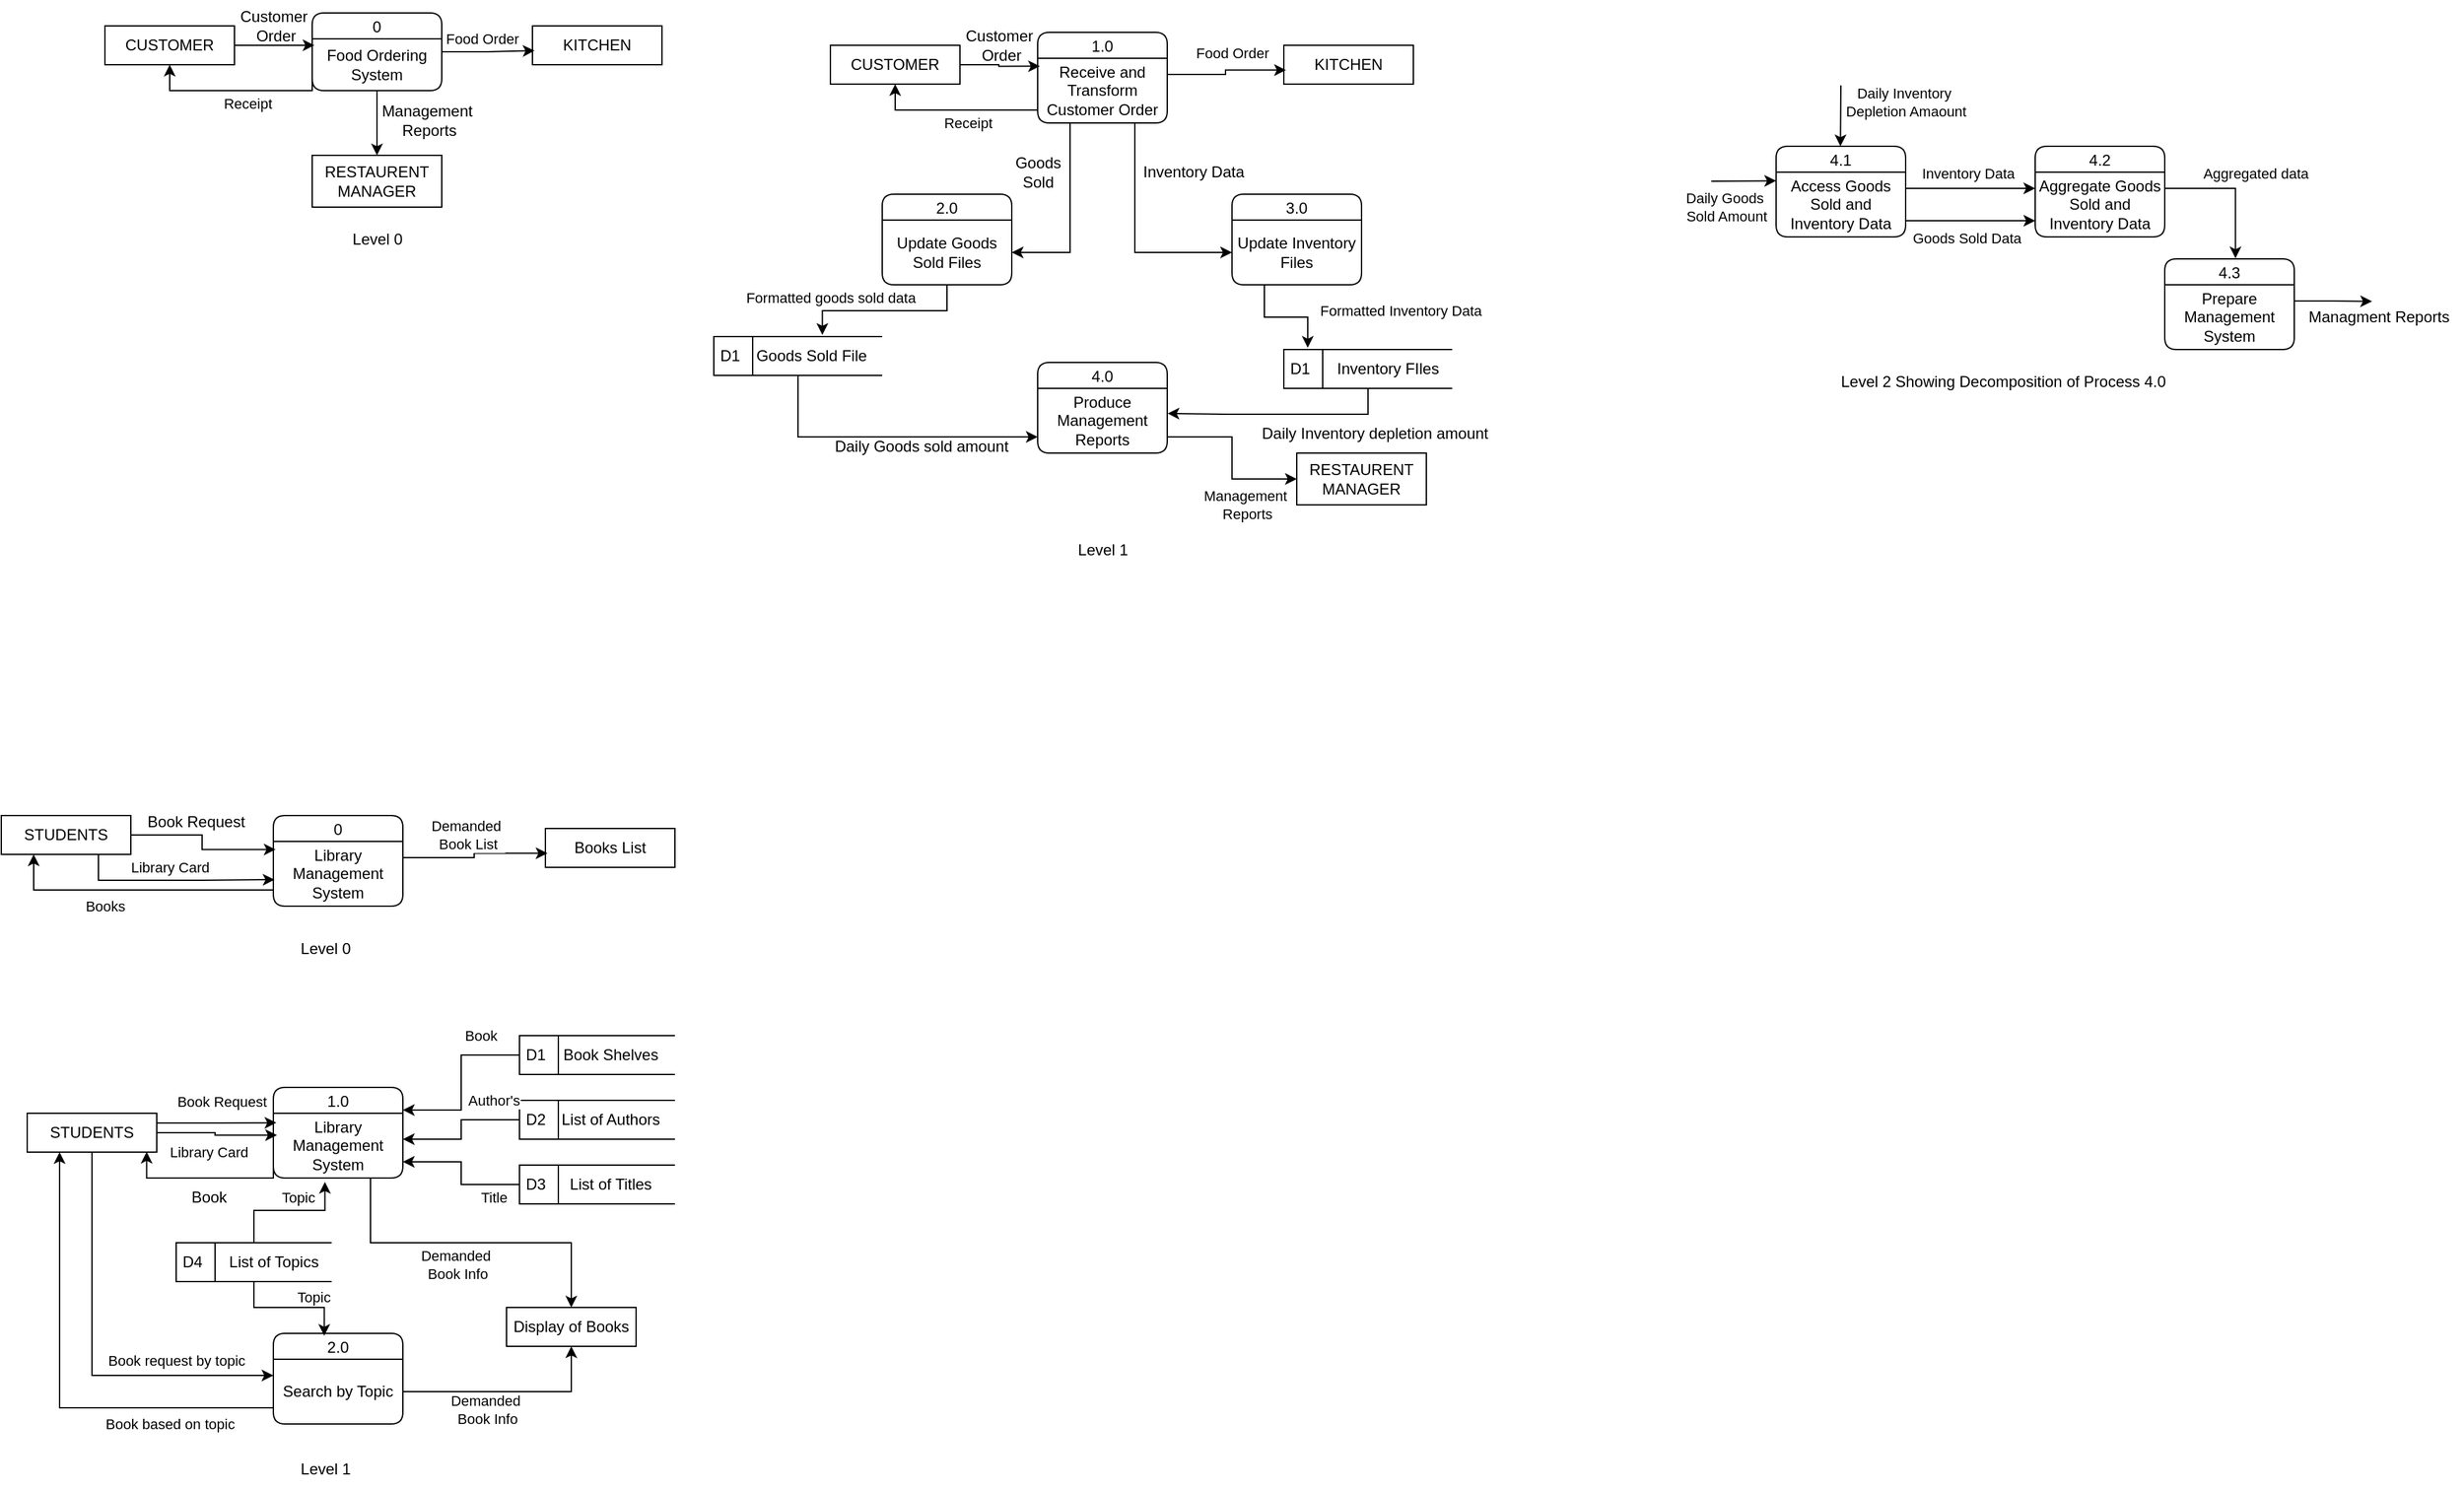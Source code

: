 <mxfile version="24.6.4" type="github">
  <diagram name="Page-1" id="BTxyz9NMMhmn7HvQak4Z">
    <mxGraphModel dx="1011" dy="897" grid="1" gridSize="10" guides="1" tooltips="1" connect="1" arrows="1" fold="1" page="0" pageScale="1" pageWidth="827" pageHeight="1169" math="0" shadow="0">
      <root>
        <mxCell id="0" />
        <mxCell id="1" parent="0" />
        <mxCell id="IwF7uiTYLv0Q1NmUIcfD-22" value="0" style="swimlane;fontStyle=0;childLayout=stackLayout;horizontal=1;startSize=20;fillColor=#ffffff;horizontalStack=0;resizeParent=1;resizeParentMax=0;resizeLast=0;collapsible=0;marginBottom=0;swimlaneFillColor=#ffffff;rounded=1;" vertex="1" parent="1">
          <mxGeometry y="-20" width="100" height="60" as="geometry" />
        </mxCell>
        <mxCell id="IwF7uiTYLv0Q1NmUIcfD-23" value="Food Ordering System" style="text;html=1;align=center;verticalAlign=middle;whiteSpace=wrap;rounded=0;" vertex="1" parent="IwF7uiTYLv0Q1NmUIcfD-22">
          <mxGeometry y="20" width="100" height="40" as="geometry" />
        </mxCell>
        <mxCell id="IwF7uiTYLv0Q1NmUIcfD-26" value="CUSTOMER" style="html=1;dashed=0;whiteSpace=wrap;" vertex="1" parent="1">
          <mxGeometry x="-160" y="-10" width="100" height="30" as="geometry" />
        </mxCell>
        <mxCell id="IwF7uiTYLv0Q1NmUIcfD-27" value="KITCHEN" style="html=1;dashed=0;whiteSpace=wrap;" vertex="1" parent="1">
          <mxGeometry x="170" y="-10" width="100" height="30" as="geometry" />
        </mxCell>
        <mxCell id="IwF7uiTYLv0Q1NmUIcfD-28" value="RESTAURENT MANAGER" style="html=1;dashed=0;whiteSpace=wrap;" vertex="1" parent="1">
          <mxGeometry y="90" width="100" height="40" as="geometry" />
        </mxCell>
        <mxCell id="IwF7uiTYLv0Q1NmUIcfD-29" style="edgeStyle=orthogonalEdgeStyle;rounded=0;orthogonalLoop=1;jettySize=auto;html=1;exitX=1;exitY=0.5;exitDx=0;exitDy=0;entryX=0.017;entryY=0.124;entryDx=0;entryDy=0;entryPerimeter=0;" edge="1" parent="1" source="IwF7uiTYLv0Q1NmUIcfD-26" target="IwF7uiTYLv0Q1NmUIcfD-23">
          <mxGeometry relative="1" as="geometry" />
        </mxCell>
        <mxCell id="IwF7uiTYLv0Q1NmUIcfD-30" style="edgeStyle=orthogonalEdgeStyle;rounded=0;orthogonalLoop=1;jettySize=auto;html=1;exitX=1;exitY=0.25;exitDx=0;exitDy=0;entryX=0.016;entryY=0.638;entryDx=0;entryDy=0;entryPerimeter=0;" edge="1" parent="1" source="IwF7uiTYLv0Q1NmUIcfD-23" target="IwF7uiTYLv0Q1NmUIcfD-27">
          <mxGeometry relative="1" as="geometry" />
        </mxCell>
        <mxCell id="IwF7uiTYLv0Q1NmUIcfD-35" value="Food Order" style="edgeLabel;html=1;align=center;verticalAlign=middle;resizable=0;points=[];" vertex="1" connectable="0" parent="IwF7uiTYLv0Q1NmUIcfD-30">
          <mxGeometry x="-0.411" y="2" relative="1" as="geometry">
            <mxPoint x="9" y="-8" as="offset" />
          </mxGeometry>
        </mxCell>
        <mxCell id="IwF7uiTYLv0Q1NmUIcfD-31" style="edgeStyle=orthogonalEdgeStyle;rounded=0;orthogonalLoop=1;jettySize=auto;html=1;exitX=0;exitY=0.75;exitDx=0;exitDy=0;entryX=0.5;entryY=1;entryDx=0;entryDy=0;" edge="1" parent="1" source="IwF7uiTYLv0Q1NmUIcfD-23" target="IwF7uiTYLv0Q1NmUIcfD-26">
          <mxGeometry relative="1" as="geometry">
            <Array as="points">
              <mxPoint y="40" />
              <mxPoint x="-110" y="40" />
            </Array>
          </mxGeometry>
        </mxCell>
        <mxCell id="IwF7uiTYLv0Q1NmUIcfD-34" value="Receipt" style="edgeLabel;html=1;align=center;verticalAlign=middle;resizable=0;points=[];" vertex="1" connectable="0" parent="IwF7uiTYLv0Q1NmUIcfD-31">
          <mxGeometry x="-0.073" y="1" relative="1" as="geometry">
            <mxPoint x="5" y="9" as="offset" />
          </mxGeometry>
        </mxCell>
        <mxCell id="IwF7uiTYLv0Q1NmUIcfD-32" style="edgeStyle=orthogonalEdgeStyle;rounded=0;orthogonalLoop=1;jettySize=auto;html=1;exitX=0.5;exitY=1;exitDx=0;exitDy=0;entryX=0.5;entryY=0;entryDx=0;entryDy=0;" edge="1" parent="1" source="IwF7uiTYLv0Q1NmUIcfD-23" target="IwF7uiTYLv0Q1NmUIcfD-28">
          <mxGeometry relative="1" as="geometry" />
        </mxCell>
        <mxCell id="IwF7uiTYLv0Q1NmUIcfD-33" value="Customer&lt;div&gt;&amp;nbsp;Order&lt;/div&gt;" style="text;html=1;align=center;verticalAlign=middle;resizable=0;points=[];autosize=1;strokeColor=none;fillColor=none;" vertex="1" parent="1">
          <mxGeometry x="-70" y="-30" width="80" height="40" as="geometry" />
        </mxCell>
        <mxCell id="IwF7uiTYLv0Q1NmUIcfD-36" value="Management&amp;nbsp;&lt;div&gt;Reports&lt;/div&gt;" style="text;html=1;align=center;verticalAlign=middle;resizable=0;points=[];autosize=1;strokeColor=none;fillColor=none;" vertex="1" parent="1">
          <mxGeometry x="40" y="43" width="100" height="40" as="geometry" />
        </mxCell>
        <mxCell id="IwF7uiTYLv0Q1NmUIcfD-37" value="Level 0" style="text;html=1;align=center;verticalAlign=middle;resizable=0;points=[];autosize=1;strokeColor=none;fillColor=none;" vertex="1" parent="1">
          <mxGeometry x="20" y="140" width="60" height="30" as="geometry" />
        </mxCell>
        <mxCell id="IwF7uiTYLv0Q1NmUIcfD-47" value="1.0" style="swimlane;fontStyle=0;childLayout=stackLayout;horizontal=1;startSize=20;fillColor=#ffffff;horizontalStack=0;resizeParent=1;resizeParentMax=0;resizeLast=0;collapsible=0;marginBottom=0;swimlaneFillColor=#ffffff;rounded=1;" vertex="1" parent="1">
          <mxGeometry x="560" y="-5.02" width="100" height="70" as="geometry" />
        </mxCell>
        <mxCell id="IwF7uiTYLv0Q1NmUIcfD-48" value="Receive and Transform&lt;div&gt;Customer Order&lt;/div&gt;" style="text;html=1;align=center;verticalAlign=middle;whiteSpace=wrap;rounded=0;" vertex="1" parent="IwF7uiTYLv0Q1NmUIcfD-47">
          <mxGeometry y="20" width="100" height="50" as="geometry" />
        </mxCell>
        <mxCell id="IwF7uiTYLv0Q1NmUIcfD-49" value="CUSTOMER" style="html=1;dashed=0;whiteSpace=wrap;" vertex="1" parent="1">
          <mxGeometry x="400" y="4.98" width="100" height="30" as="geometry" />
        </mxCell>
        <mxCell id="IwF7uiTYLv0Q1NmUIcfD-50" value="KITCHEN" style="html=1;dashed=0;whiteSpace=wrap;" vertex="1" parent="1">
          <mxGeometry x="750" y="4.98" width="100" height="30" as="geometry" />
        </mxCell>
        <mxCell id="IwF7uiTYLv0Q1NmUIcfD-51" style="edgeStyle=orthogonalEdgeStyle;rounded=0;orthogonalLoop=1;jettySize=auto;html=1;exitX=1;exitY=0.5;exitDx=0;exitDy=0;entryX=0.017;entryY=0.124;entryDx=0;entryDy=0;entryPerimeter=0;" edge="1" parent="1" source="IwF7uiTYLv0Q1NmUIcfD-49" target="IwF7uiTYLv0Q1NmUIcfD-48">
          <mxGeometry relative="1" as="geometry" />
        </mxCell>
        <mxCell id="IwF7uiTYLv0Q1NmUIcfD-52" style="edgeStyle=orthogonalEdgeStyle;rounded=0;orthogonalLoop=1;jettySize=auto;html=1;exitX=1;exitY=0.25;exitDx=0;exitDy=0;entryX=0.016;entryY=0.638;entryDx=0;entryDy=0;entryPerimeter=0;" edge="1" parent="1" source="IwF7uiTYLv0Q1NmUIcfD-48" target="IwF7uiTYLv0Q1NmUIcfD-50">
          <mxGeometry relative="1" as="geometry" />
        </mxCell>
        <mxCell id="IwF7uiTYLv0Q1NmUIcfD-53" value="Food Order" style="edgeLabel;html=1;align=center;verticalAlign=middle;resizable=0;points=[];" vertex="1" connectable="0" parent="IwF7uiTYLv0Q1NmUIcfD-52">
          <mxGeometry x="-0.411" y="2" relative="1" as="geometry">
            <mxPoint x="22" y="-15" as="offset" />
          </mxGeometry>
        </mxCell>
        <mxCell id="IwF7uiTYLv0Q1NmUIcfD-54" style="edgeStyle=orthogonalEdgeStyle;rounded=0;orthogonalLoop=1;jettySize=auto;html=1;exitX=0;exitY=0.75;exitDx=0;exitDy=0;entryX=0.5;entryY=1;entryDx=0;entryDy=0;" edge="1" parent="1" source="IwF7uiTYLv0Q1NmUIcfD-48" target="IwF7uiTYLv0Q1NmUIcfD-49">
          <mxGeometry relative="1" as="geometry">
            <Array as="points">
              <mxPoint x="560" y="54.98" />
              <mxPoint x="450" y="54.98" />
            </Array>
          </mxGeometry>
        </mxCell>
        <mxCell id="IwF7uiTYLv0Q1NmUIcfD-55" value="Receipt" style="edgeLabel;html=1;align=center;verticalAlign=middle;resizable=0;points=[];" vertex="1" connectable="0" parent="IwF7uiTYLv0Q1NmUIcfD-54">
          <mxGeometry x="-0.073" y="1" relative="1" as="geometry">
            <mxPoint x="5" y="9" as="offset" />
          </mxGeometry>
        </mxCell>
        <mxCell id="IwF7uiTYLv0Q1NmUIcfD-56" value="Customer&lt;div&gt;&amp;nbsp;Order&lt;/div&gt;" style="text;html=1;align=center;verticalAlign=middle;resizable=0;points=[];autosize=1;strokeColor=none;fillColor=none;" vertex="1" parent="1">
          <mxGeometry x="490" y="-15.02" width="80" height="40" as="geometry" />
        </mxCell>
        <mxCell id="IwF7uiTYLv0Q1NmUIcfD-57" value="2.0" style="swimlane;fontStyle=0;childLayout=stackLayout;horizontal=1;startSize=20;fillColor=#ffffff;horizontalStack=0;resizeParent=1;resizeParentMax=0;resizeLast=0;collapsible=0;marginBottom=0;swimlaneFillColor=#ffffff;rounded=1;" vertex="1" parent="1">
          <mxGeometry x="440" y="120" width="100" height="70" as="geometry" />
        </mxCell>
        <mxCell id="IwF7uiTYLv0Q1NmUIcfD-58" value="Update Goods Sold Files" style="text;html=1;align=center;verticalAlign=middle;whiteSpace=wrap;rounded=0;" vertex="1" parent="IwF7uiTYLv0Q1NmUIcfD-57">
          <mxGeometry y="20" width="100" height="50" as="geometry" />
        </mxCell>
        <mxCell id="IwF7uiTYLv0Q1NmUIcfD-59" value="3.0" style="swimlane;fontStyle=0;childLayout=stackLayout;horizontal=1;startSize=20;fillColor=#ffffff;horizontalStack=0;resizeParent=1;resizeParentMax=0;resizeLast=0;collapsible=0;marginBottom=0;swimlaneFillColor=#ffffff;rounded=1;" vertex="1" parent="1">
          <mxGeometry x="710" y="120" width="100" height="70" as="geometry" />
        </mxCell>
        <mxCell id="IwF7uiTYLv0Q1NmUIcfD-60" value="Update Inventory Files" style="text;html=1;align=center;verticalAlign=middle;whiteSpace=wrap;rounded=0;" vertex="1" parent="IwF7uiTYLv0Q1NmUIcfD-59">
          <mxGeometry y="20" width="100" height="50" as="geometry" />
        </mxCell>
        <mxCell id="IwF7uiTYLv0Q1NmUIcfD-61" value="4.0" style="swimlane;fontStyle=0;childLayout=stackLayout;horizontal=1;startSize=20;fillColor=#ffffff;horizontalStack=0;resizeParent=1;resizeParentMax=0;resizeLast=0;collapsible=0;marginBottom=0;swimlaneFillColor=#ffffff;rounded=1;" vertex="1" parent="1">
          <mxGeometry x="560" y="250" width="100" height="70" as="geometry" />
        </mxCell>
        <mxCell id="IwF7uiTYLv0Q1NmUIcfD-62" value="Produce Management Reports" style="text;html=1;align=center;verticalAlign=middle;whiteSpace=wrap;rounded=0;" vertex="1" parent="IwF7uiTYLv0Q1NmUIcfD-61">
          <mxGeometry y="20" width="100" height="50" as="geometry" />
        </mxCell>
        <mxCell id="IwF7uiTYLv0Q1NmUIcfD-63" style="edgeStyle=orthogonalEdgeStyle;rounded=0;orthogonalLoop=1;jettySize=auto;html=1;exitX=0.25;exitY=1;exitDx=0;exitDy=0;entryX=1;entryY=0.5;entryDx=0;entryDy=0;" edge="1" parent="1" source="IwF7uiTYLv0Q1NmUIcfD-48" target="IwF7uiTYLv0Q1NmUIcfD-58">
          <mxGeometry relative="1" as="geometry" />
        </mxCell>
        <mxCell id="IwF7uiTYLv0Q1NmUIcfD-64" style="edgeStyle=orthogonalEdgeStyle;rounded=0;orthogonalLoop=1;jettySize=auto;html=1;exitX=0.75;exitY=1;exitDx=0;exitDy=0;entryX=0;entryY=0.5;entryDx=0;entryDy=0;" edge="1" parent="1" source="IwF7uiTYLv0Q1NmUIcfD-48" target="IwF7uiTYLv0Q1NmUIcfD-60">
          <mxGeometry relative="1" as="geometry" />
        </mxCell>
        <mxCell id="IwF7uiTYLv0Q1NmUIcfD-65" value="D1" style="html=1;dashed=0;whiteSpace=wrap;shape=mxgraph.dfd.dataStoreID;align=left;spacingLeft=3;points=[[0,0],[0.5,0],[1,0],[0,0.5],[1,0.5],[0,1],[0.5,1],[1,1]];" vertex="1" parent="1">
          <mxGeometry x="750" y="240" width="130" height="30" as="geometry" />
        </mxCell>
        <mxCell id="IwF7uiTYLv0Q1NmUIcfD-66" value="Inventory FIles" style="text;html=1;align=center;verticalAlign=middle;resizable=0;points=[];autosize=1;strokeColor=none;fillColor=none;" vertex="1" parent="1">
          <mxGeometry x="780" y="240" width="100" height="30" as="geometry" />
        </mxCell>
        <mxCell id="IwF7uiTYLv0Q1NmUIcfD-74" style="edgeStyle=orthogonalEdgeStyle;rounded=0;orthogonalLoop=1;jettySize=auto;html=1;exitX=0.5;exitY=1;exitDx=0;exitDy=0;entryX=0;entryY=0.75;entryDx=0;entryDy=0;" edge="1" parent="1" source="IwF7uiTYLv0Q1NmUIcfD-68" target="IwF7uiTYLv0Q1NmUIcfD-62">
          <mxGeometry relative="1" as="geometry" />
        </mxCell>
        <mxCell id="IwF7uiTYLv0Q1NmUIcfD-68" value="D1" style="html=1;dashed=0;whiteSpace=wrap;shape=mxgraph.dfd.dataStoreID;align=left;spacingLeft=3;points=[[0,0],[0.5,0],[1,0],[0,0.5],[1,0.5],[0,1],[0.5,1],[1,1]];" vertex="1" parent="1">
          <mxGeometry x="310" y="230" width="130" height="30" as="geometry" />
        </mxCell>
        <mxCell id="IwF7uiTYLv0Q1NmUIcfD-69" value="Goods Sold File" style="text;html=1;align=center;verticalAlign=middle;resizable=0;points=[];autosize=1;strokeColor=none;fillColor=none;" vertex="1" parent="1">
          <mxGeometry x="330" y="230" width="110" height="30" as="geometry" />
        </mxCell>
        <mxCell id="IwF7uiTYLv0Q1NmUIcfD-70" value="RESTAURENT MANAGER" style="html=1;dashed=0;whiteSpace=wrap;" vertex="1" parent="1">
          <mxGeometry x="760" y="320" width="100" height="40" as="geometry" />
        </mxCell>
        <mxCell id="IwF7uiTYLv0Q1NmUIcfD-71" style="edgeStyle=orthogonalEdgeStyle;rounded=0;orthogonalLoop=1;jettySize=auto;html=1;exitX=0.5;exitY=1;exitDx=0;exitDy=0;entryX=0.58;entryY=-0.043;entryDx=0;entryDy=0;entryPerimeter=0;" edge="1" parent="1" source="IwF7uiTYLv0Q1NmUIcfD-58" target="IwF7uiTYLv0Q1NmUIcfD-69">
          <mxGeometry relative="1" as="geometry" />
        </mxCell>
        <mxCell id="IwF7uiTYLv0Q1NmUIcfD-79" value="Formatted goods sold data" style="edgeLabel;html=1;align=center;verticalAlign=middle;resizable=0;points=[];" vertex="1" connectable="0" parent="IwF7uiTYLv0Q1NmUIcfD-71">
          <mxGeometry x="0.39" y="-2" relative="1" as="geometry">
            <mxPoint x="-16" y="-8" as="offset" />
          </mxGeometry>
        </mxCell>
        <mxCell id="IwF7uiTYLv0Q1NmUIcfD-72" style="edgeStyle=orthogonalEdgeStyle;rounded=0;orthogonalLoop=1;jettySize=auto;html=1;exitX=0.25;exitY=1;exitDx=0;exitDy=0;entryX=0.142;entryY=-0.045;entryDx=0;entryDy=0;entryPerimeter=0;" edge="1" parent="1" source="IwF7uiTYLv0Q1NmUIcfD-60" target="IwF7uiTYLv0Q1NmUIcfD-65">
          <mxGeometry relative="1" as="geometry" />
        </mxCell>
        <mxCell id="IwF7uiTYLv0Q1NmUIcfD-80" value="Formatted Inventory Data" style="edgeLabel;html=1;align=center;verticalAlign=middle;resizable=0;points=[];" vertex="1" connectable="0" parent="IwF7uiTYLv0Q1NmUIcfD-72">
          <mxGeometry x="0.362" y="-2" relative="1" as="geometry">
            <mxPoint x="74" y="-7" as="offset" />
          </mxGeometry>
        </mxCell>
        <mxCell id="IwF7uiTYLv0Q1NmUIcfD-75" style="edgeStyle=orthogonalEdgeStyle;rounded=0;orthogonalLoop=1;jettySize=auto;html=1;exitX=1;exitY=0.75;exitDx=0;exitDy=0;entryX=0;entryY=0.5;entryDx=0;entryDy=0;" edge="1" parent="1" source="IwF7uiTYLv0Q1NmUIcfD-62" target="IwF7uiTYLv0Q1NmUIcfD-70">
          <mxGeometry relative="1" as="geometry" />
        </mxCell>
        <mxCell id="IwF7uiTYLv0Q1NmUIcfD-82" value="Management&lt;div&gt;&amp;nbsp;Reports&lt;/div&gt;" style="edgeLabel;html=1;align=center;verticalAlign=middle;resizable=0;points=[];" vertex="1" connectable="0" parent="IwF7uiTYLv0Q1NmUIcfD-75">
          <mxGeometry x="0.361" y="-2" relative="1" as="geometry">
            <mxPoint x="2" y="18" as="offset" />
          </mxGeometry>
        </mxCell>
        <mxCell id="IwF7uiTYLv0Q1NmUIcfD-76" style="edgeStyle=orthogonalEdgeStyle;rounded=0;orthogonalLoop=1;jettySize=auto;html=1;exitX=0.5;exitY=1;exitDx=0;exitDy=0;entryX=1.003;entryY=0.388;entryDx=0;entryDy=0;entryPerimeter=0;" edge="1" parent="1" source="IwF7uiTYLv0Q1NmUIcfD-65" target="IwF7uiTYLv0Q1NmUIcfD-62">
          <mxGeometry relative="1" as="geometry" />
        </mxCell>
        <mxCell id="IwF7uiTYLv0Q1NmUIcfD-77" value="Goods&lt;div&gt;Sold&lt;/div&gt;" style="text;html=1;align=center;verticalAlign=middle;resizable=0;points=[];autosize=1;strokeColor=none;fillColor=none;" vertex="1" parent="1">
          <mxGeometry x="530" y="83" width="60" height="40" as="geometry" />
        </mxCell>
        <mxCell id="IwF7uiTYLv0Q1NmUIcfD-78" value="Inventory Data" style="text;html=1;align=center;verticalAlign=middle;resizable=0;points=[];autosize=1;strokeColor=none;fillColor=none;" vertex="1" parent="1">
          <mxGeometry x="630" y="88" width="100" height="30" as="geometry" />
        </mxCell>
        <mxCell id="IwF7uiTYLv0Q1NmUIcfD-81" value="Daily Inventory depletion amount" style="text;html=1;align=center;verticalAlign=middle;resizable=0;points=[];autosize=1;strokeColor=none;fillColor=none;" vertex="1" parent="1">
          <mxGeometry x="720" y="290" width="200" height="30" as="geometry" />
        </mxCell>
        <mxCell id="IwF7uiTYLv0Q1NmUIcfD-83" value="Daily Goods sold amount" style="text;html=1;align=center;verticalAlign=middle;resizable=0;points=[];autosize=1;strokeColor=none;fillColor=none;" vertex="1" parent="1">
          <mxGeometry x="390" y="300" width="160" height="30" as="geometry" />
        </mxCell>
        <mxCell id="IwF7uiTYLv0Q1NmUIcfD-84" value="Level 1" style="text;html=1;align=center;verticalAlign=middle;resizable=0;points=[];autosize=1;strokeColor=none;fillColor=none;" vertex="1" parent="1">
          <mxGeometry x="580" y="380" width="60" height="30" as="geometry" />
        </mxCell>
        <mxCell id="IwF7uiTYLv0Q1NmUIcfD-85" value="4.1" style="swimlane;fontStyle=0;childLayout=stackLayout;horizontal=1;startSize=20;fillColor=#ffffff;horizontalStack=0;resizeParent=1;resizeParentMax=0;resizeLast=0;collapsible=0;marginBottom=0;swimlaneFillColor=#ffffff;rounded=1;" vertex="1" parent="1">
          <mxGeometry x="1130" y="83" width="100" height="70" as="geometry" />
        </mxCell>
        <mxCell id="IwF7uiTYLv0Q1NmUIcfD-86" value="Access Goods Sold and Inventory Data" style="text;html=1;align=center;verticalAlign=middle;whiteSpace=wrap;rounded=0;" vertex="1" parent="IwF7uiTYLv0Q1NmUIcfD-85">
          <mxGeometry y="20" width="100" height="50" as="geometry" />
        </mxCell>
        <mxCell id="IwF7uiTYLv0Q1NmUIcfD-88" value="4.2" style="swimlane;fontStyle=0;childLayout=stackLayout;horizontal=1;startSize=20;fillColor=#ffffff;horizontalStack=0;resizeParent=1;resizeParentMax=0;resizeLast=0;collapsible=0;marginBottom=0;swimlaneFillColor=#ffffff;rounded=1;" vertex="1" parent="1">
          <mxGeometry x="1330" y="83" width="100" height="70" as="geometry" />
        </mxCell>
        <mxCell id="IwF7uiTYLv0Q1NmUIcfD-89" value="Aggregate Goods Sold and Inventory Data" style="text;html=1;align=center;verticalAlign=middle;whiteSpace=wrap;rounded=0;" vertex="1" parent="IwF7uiTYLv0Q1NmUIcfD-88">
          <mxGeometry y="20" width="100" height="50" as="geometry" />
        </mxCell>
        <mxCell id="IwF7uiTYLv0Q1NmUIcfD-90" value="4.3" style="swimlane;fontStyle=0;childLayout=stackLayout;horizontal=1;startSize=20;fillColor=#ffffff;horizontalStack=0;resizeParent=1;resizeParentMax=0;resizeLast=0;collapsible=0;marginBottom=0;swimlaneFillColor=#ffffff;rounded=1;" vertex="1" parent="1">
          <mxGeometry x="1430" y="170" width="100" height="70" as="geometry" />
        </mxCell>
        <mxCell id="IwF7uiTYLv0Q1NmUIcfD-102" style="edgeStyle=orthogonalEdgeStyle;rounded=0;orthogonalLoop=1;jettySize=auto;html=1;exitX=1;exitY=0.25;exitDx=0;exitDy=0;" edge="1" parent="IwF7uiTYLv0Q1NmUIcfD-90" source="IwF7uiTYLv0Q1NmUIcfD-91">
          <mxGeometry relative="1" as="geometry">
            <mxPoint x="160" y="32.793" as="targetPoint" />
          </mxGeometry>
        </mxCell>
        <mxCell id="IwF7uiTYLv0Q1NmUIcfD-91" value="Prepare Management System" style="text;html=1;align=center;verticalAlign=middle;whiteSpace=wrap;rounded=0;" vertex="1" parent="IwF7uiTYLv0Q1NmUIcfD-90">
          <mxGeometry y="20" width="100" height="50" as="geometry" />
        </mxCell>
        <mxCell id="IwF7uiTYLv0Q1NmUIcfD-92" value="" style="endArrow=classic;html=1;rounded=0;" edge="1" parent="1">
          <mxGeometry width="50" height="50" relative="1" as="geometry">
            <mxPoint x="1180" y="36.02" as="sourcePoint" />
            <mxPoint x="1179.66" y="83" as="targetPoint" />
          </mxGeometry>
        </mxCell>
        <mxCell id="IwF7uiTYLv0Q1NmUIcfD-97" value="Daily Inventory&amp;nbsp;&lt;div&gt;Depletion Amaount&lt;/div&gt;" style="edgeLabel;html=1;align=center;verticalAlign=middle;resizable=0;points=[];" vertex="1" connectable="0" parent="IwF7uiTYLv0Q1NmUIcfD-92">
          <mxGeometry x="-0.478" y="3" relative="1" as="geometry">
            <mxPoint x="47" as="offset" />
          </mxGeometry>
        </mxCell>
        <mxCell id="IwF7uiTYLv0Q1NmUIcfD-93" value="" style="endArrow=classic;html=1;rounded=0;" edge="1" parent="1">
          <mxGeometry width="50" height="50" relative="1" as="geometry">
            <mxPoint x="1080" y="110" as="sourcePoint" />
            <mxPoint x="1130" y="109.66" as="targetPoint" />
          </mxGeometry>
        </mxCell>
        <mxCell id="IwF7uiTYLv0Q1NmUIcfD-98" value="Daily Goods&lt;div&gt;&amp;nbsp;Sold Amount&lt;/div&gt;" style="edgeLabel;html=1;align=center;verticalAlign=middle;resizable=0;points=[];" vertex="1" connectable="0" parent="IwF7uiTYLv0Q1NmUIcfD-93">
          <mxGeometry x="-0.613" y="2" relative="1" as="geometry">
            <mxPoint y="22" as="offset" />
          </mxGeometry>
        </mxCell>
        <mxCell id="IwF7uiTYLv0Q1NmUIcfD-94" style="edgeStyle=orthogonalEdgeStyle;rounded=0;orthogonalLoop=1;jettySize=auto;html=1;exitX=1;exitY=0.25;exitDx=0;exitDy=0;entryX=0;entryY=0.25;entryDx=0;entryDy=0;" edge="1" parent="1" source="IwF7uiTYLv0Q1NmUIcfD-86" target="IwF7uiTYLv0Q1NmUIcfD-89">
          <mxGeometry relative="1" as="geometry" />
        </mxCell>
        <mxCell id="IwF7uiTYLv0Q1NmUIcfD-99" value="Inventory Data" style="edgeLabel;html=1;align=center;verticalAlign=middle;resizable=0;points=[];" vertex="1" connectable="0" parent="IwF7uiTYLv0Q1NmUIcfD-94">
          <mxGeometry x="-0.041" y="1" relative="1" as="geometry">
            <mxPoint y="-11" as="offset" />
          </mxGeometry>
        </mxCell>
        <mxCell id="IwF7uiTYLv0Q1NmUIcfD-95" style="edgeStyle=orthogonalEdgeStyle;rounded=0;orthogonalLoop=1;jettySize=auto;html=1;exitX=1;exitY=0.75;exitDx=0;exitDy=0;entryX=0;entryY=0.75;entryDx=0;entryDy=0;" edge="1" parent="1" source="IwF7uiTYLv0Q1NmUIcfD-86" target="IwF7uiTYLv0Q1NmUIcfD-89">
          <mxGeometry relative="1" as="geometry" />
        </mxCell>
        <mxCell id="IwF7uiTYLv0Q1NmUIcfD-100" value="Goods Sold Data" style="edgeLabel;html=1;align=center;verticalAlign=middle;resizable=0;points=[];" vertex="1" connectable="0" parent="IwF7uiTYLv0Q1NmUIcfD-95">
          <mxGeometry x="-0.069" relative="1" as="geometry">
            <mxPoint y="13" as="offset" />
          </mxGeometry>
        </mxCell>
        <mxCell id="IwF7uiTYLv0Q1NmUIcfD-96" style="edgeStyle=orthogonalEdgeStyle;rounded=0;orthogonalLoop=1;jettySize=auto;html=1;exitX=1;exitY=0.25;exitDx=0;exitDy=0;entryX=0.546;entryY=-0.007;entryDx=0;entryDy=0;entryPerimeter=0;" edge="1" parent="1" source="IwF7uiTYLv0Q1NmUIcfD-89" target="IwF7uiTYLv0Q1NmUIcfD-90">
          <mxGeometry relative="1" as="geometry" />
        </mxCell>
        <mxCell id="IwF7uiTYLv0Q1NmUIcfD-101" value="Aggregated data" style="edgeLabel;html=1;align=center;verticalAlign=middle;resizable=0;points=[];" vertex="1" connectable="0" parent="IwF7uiTYLv0Q1NmUIcfD-96">
          <mxGeometry x="-0.118" y="-1" relative="1" as="geometry">
            <mxPoint x="22" y="-13" as="offset" />
          </mxGeometry>
        </mxCell>
        <mxCell id="IwF7uiTYLv0Q1NmUIcfD-103" value="Managment Reports" style="text;html=1;align=center;verticalAlign=middle;resizable=0;points=[];autosize=1;strokeColor=none;fillColor=none;" vertex="1" parent="1">
          <mxGeometry x="1530" y="200" width="130" height="30" as="geometry" />
        </mxCell>
        <mxCell id="IwF7uiTYLv0Q1NmUIcfD-104" value="Level 2 Showing Decomposition of Process 4.0" style="text;html=1;align=center;verticalAlign=middle;resizable=0;points=[];autosize=1;strokeColor=none;fillColor=none;" vertex="1" parent="1">
          <mxGeometry x="1170" y="250" width="270" height="30" as="geometry" />
        </mxCell>
        <mxCell id="IwF7uiTYLv0Q1NmUIcfD-105" value="0" style="swimlane;fontStyle=0;childLayout=stackLayout;horizontal=1;startSize=20;fillColor=#ffffff;horizontalStack=0;resizeParent=1;resizeParentMax=0;resizeLast=0;collapsible=0;marginBottom=0;swimlaneFillColor=#ffffff;rounded=1;" vertex="1" parent="1">
          <mxGeometry x="-30" y="600" width="100" height="70" as="geometry" />
        </mxCell>
        <mxCell id="IwF7uiTYLv0Q1NmUIcfD-106" value="Library Management System" style="text;html=1;align=center;verticalAlign=middle;whiteSpace=wrap;rounded=0;" vertex="1" parent="IwF7uiTYLv0Q1NmUIcfD-105">
          <mxGeometry y="20" width="100" height="50" as="geometry" />
        </mxCell>
        <mxCell id="IwF7uiTYLv0Q1NmUIcfD-107" value="STUDENTS" style="html=1;dashed=0;whiteSpace=wrap;" vertex="1" parent="1">
          <mxGeometry x="-240" y="600" width="100" height="30" as="geometry" />
        </mxCell>
        <mxCell id="IwF7uiTYLv0Q1NmUIcfD-108" value="Books List" style="html=1;dashed=0;whiteSpace=wrap;" vertex="1" parent="1">
          <mxGeometry x="180" y="610" width="100" height="30" as="geometry" />
        </mxCell>
        <mxCell id="IwF7uiTYLv0Q1NmUIcfD-109" style="edgeStyle=orthogonalEdgeStyle;rounded=0;orthogonalLoop=1;jettySize=auto;html=1;exitX=1;exitY=0.5;exitDx=0;exitDy=0;entryX=0.017;entryY=0.124;entryDx=0;entryDy=0;entryPerimeter=0;" edge="1" parent="1" source="IwF7uiTYLv0Q1NmUIcfD-107" target="IwF7uiTYLv0Q1NmUIcfD-106">
          <mxGeometry relative="1" as="geometry" />
        </mxCell>
        <mxCell id="IwF7uiTYLv0Q1NmUIcfD-110" style="edgeStyle=orthogonalEdgeStyle;rounded=0;orthogonalLoop=1;jettySize=auto;html=1;exitX=1;exitY=0.25;exitDx=0;exitDy=0;entryX=0.016;entryY=0.638;entryDx=0;entryDy=0;entryPerimeter=0;" edge="1" parent="1" source="IwF7uiTYLv0Q1NmUIcfD-106" target="IwF7uiTYLv0Q1NmUIcfD-108">
          <mxGeometry relative="1" as="geometry" />
        </mxCell>
        <mxCell id="IwF7uiTYLv0Q1NmUIcfD-111" value="Demanded&amp;nbsp;&lt;div&gt;Book List&lt;/div&gt;" style="edgeLabel;html=1;align=center;verticalAlign=middle;resizable=0;points=[];" vertex="1" connectable="0" parent="IwF7uiTYLv0Q1NmUIcfD-110">
          <mxGeometry x="-0.411" y="2" relative="1" as="geometry">
            <mxPoint x="16" y="-16" as="offset" />
          </mxGeometry>
        </mxCell>
        <mxCell id="IwF7uiTYLv0Q1NmUIcfD-114" value="Book Request" style="text;html=1;align=center;verticalAlign=middle;resizable=0;points=[];autosize=1;strokeColor=none;fillColor=none;" vertex="1" parent="1">
          <mxGeometry x="-140" y="590" width="100" height="30" as="geometry" />
        </mxCell>
        <mxCell id="IwF7uiTYLv0Q1NmUIcfD-115" style="edgeStyle=orthogonalEdgeStyle;rounded=0;orthogonalLoop=1;jettySize=auto;html=1;exitX=0;exitY=0.75;exitDx=0;exitDy=0;entryX=0.25;entryY=1;entryDx=0;entryDy=0;" edge="1" parent="1" source="IwF7uiTYLv0Q1NmUIcfD-106" target="IwF7uiTYLv0Q1NmUIcfD-107">
          <mxGeometry relative="1" as="geometry" />
        </mxCell>
        <mxCell id="IwF7uiTYLv0Q1NmUIcfD-118" value="Books" style="edgeLabel;html=1;align=center;verticalAlign=middle;resizable=0;points=[];" vertex="1" connectable="0" parent="IwF7uiTYLv0Q1NmUIcfD-115">
          <mxGeometry x="0.128" relative="1" as="geometry">
            <mxPoint x="-10" y="12" as="offset" />
          </mxGeometry>
        </mxCell>
        <mxCell id="IwF7uiTYLv0Q1NmUIcfD-116" style="edgeStyle=orthogonalEdgeStyle;rounded=0;orthogonalLoop=1;jettySize=auto;html=1;exitX=0.75;exitY=1;exitDx=0;exitDy=0;entryX=0.009;entryY=0.59;entryDx=0;entryDy=0;entryPerimeter=0;" edge="1" parent="1" source="IwF7uiTYLv0Q1NmUIcfD-107" target="IwF7uiTYLv0Q1NmUIcfD-106">
          <mxGeometry relative="1" as="geometry" />
        </mxCell>
        <mxCell id="IwF7uiTYLv0Q1NmUIcfD-117" value="Library Card" style="edgeLabel;html=1;align=center;verticalAlign=middle;resizable=0;points=[];" vertex="1" connectable="0" parent="IwF7uiTYLv0Q1NmUIcfD-116">
          <mxGeometry x="0.285" y="4" relative="1" as="geometry">
            <mxPoint x="-25" y="-6" as="offset" />
          </mxGeometry>
        </mxCell>
        <mxCell id="IwF7uiTYLv0Q1NmUIcfD-120" value="Level 0" style="text;html=1;align=center;verticalAlign=middle;resizable=0;points=[];autosize=1;strokeColor=none;fillColor=none;" vertex="1" parent="1">
          <mxGeometry x="-20" y="688" width="60" height="30" as="geometry" />
        </mxCell>
        <mxCell id="IwF7uiTYLv0Q1NmUIcfD-121" value="1.0" style="swimlane;fontStyle=0;childLayout=stackLayout;horizontal=1;startSize=20;fillColor=#ffffff;horizontalStack=0;resizeParent=1;resizeParentMax=0;resizeLast=0;collapsible=0;marginBottom=0;swimlaneFillColor=#ffffff;rounded=1;" vertex="1" parent="1">
          <mxGeometry x="-30" y="810" width="100" height="70" as="geometry" />
        </mxCell>
        <mxCell id="IwF7uiTYLv0Q1NmUIcfD-122" value="Library Management System" style="text;html=1;align=center;verticalAlign=middle;whiteSpace=wrap;rounded=0;" vertex="1" parent="IwF7uiTYLv0Q1NmUIcfD-121">
          <mxGeometry y="20" width="100" height="50" as="geometry" />
        </mxCell>
        <mxCell id="IwF7uiTYLv0Q1NmUIcfD-123" value="2.0" style="swimlane;fontStyle=0;childLayout=stackLayout;horizontal=1;startSize=20;fillColor=#ffffff;horizontalStack=0;resizeParent=1;resizeParentMax=0;resizeLast=0;collapsible=0;marginBottom=0;swimlaneFillColor=#ffffff;rounded=1;" vertex="1" parent="1">
          <mxGeometry x="-30" y="1000" width="100" height="70" as="geometry" />
        </mxCell>
        <mxCell id="IwF7uiTYLv0Q1NmUIcfD-124" value="Search by Topic" style="text;html=1;align=center;verticalAlign=middle;whiteSpace=wrap;rounded=0;" vertex="1" parent="IwF7uiTYLv0Q1NmUIcfD-123">
          <mxGeometry y="20" width="100" height="50" as="geometry" />
        </mxCell>
        <mxCell id="IwF7uiTYLv0Q1NmUIcfD-155" style="edgeStyle=orthogonalEdgeStyle;rounded=0;orthogonalLoop=1;jettySize=auto;html=1;exitX=0.5;exitY=1;exitDx=0;exitDy=0;entryX=0;entryY=0.25;entryDx=0;entryDy=0;" edge="1" parent="1" source="IwF7uiTYLv0Q1NmUIcfD-125" target="IwF7uiTYLv0Q1NmUIcfD-124">
          <mxGeometry relative="1" as="geometry" />
        </mxCell>
        <mxCell id="IwF7uiTYLv0Q1NmUIcfD-157" value="Book request by topic" style="edgeLabel;html=1;align=center;verticalAlign=middle;resizable=0;points=[];" vertex="1" connectable="0" parent="IwF7uiTYLv0Q1NmUIcfD-155">
          <mxGeometry x="0.469" relative="1" as="geometry">
            <mxPoint x="8" y="-12" as="offset" />
          </mxGeometry>
        </mxCell>
        <mxCell id="IwF7uiTYLv0Q1NmUIcfD-125" value="STUDENTS" style="html=1;dashed=0;whiteSpace=wrap;" vertex="1" parent="1">
          <mxGeometry x="-220" y="830" width="100" height="30" as="geometry" />
        </mxCell>
        <mxCell id="IwF7uiTYLv0Q1NmUIcfD-126" value="Display of Books" style="html=1;dashed=0;whiteSpace=wrap;" vertex="1" parent="1">
          <mxGeometry x="150" y="980" width="100" height="30" as="geometry" />
        </mxCell>
        <mxCell id="IwF7uiTYLv0Q1NmUIcfD-127" style="edgeStyle=orthogonalEdgeStyle;rounded=0;orthogonalLoop=1;jettySize=auto;html=1;exitX=1;exitY=0.25;exitDx=0;exitDy=0;entryX=0.023;entryY=0.146;entryDx=0;entryDy=0;entryPerimeter=0;" edge="1" parent="1" source="IwF7uiTYLv0Q1NmUIcfD-125" target="IwF7uiTYLv0Q1NmUIcfD-122">
          <mxGeometry relative="1" as="geometry" />
        </mxCell>
        <mxCell id="IwF7uiTYLv0Q1NmUIcfD-130" value="Book Request" style="edgeLabel;html=1;align=center;verticalAlign=middle;resizable=0;points=[];" vertex="1" connectable="0" parent="IwF7uiTYLv0Q1NmUIcfD-127">
          <mxGeometry x="0.029" y="1" relative="1" as="geometry">
            <mxPoint x="2" y="-16" as="offset" />
          </mxGeometry>
        </mxCell>
        <mxCell id="IwF7uiTYLv0Q1NmUIcfD-128" style="edgeStyle=orthogonalEdgeStyle;rounded=0;orthogonalLoop=1;jettySize=auto;html=1;exitX=1;exitY=0.5;exitDx=0;exitDy=0;entryX=0.028;entryY=0.338;entryDx=0;entryDy=0;entryPerimeter=0;" edge="1" parent="1" source="IwF7uiTYLv0Q1NmUIcfD-125" target="IwF7uiTYLv0Q1NmUIcfD-122">
          <mxGeometry relative="1" as="geometry">
            <Array as="points">
              <mxPoint x="-75" y="845" />
              <mxPoint x="-75" y="847" />
            </Array>
          </mxGeometry>
        </mxCell>
        <mxCell id="IwF7uiTYLv0Q1NmUIcfD-129" style="edgeStyle=orthogonalEdgeStyle;rounded=0;orthogonalLoop=1;jettySize=auto;html=1;exitX=0;exitY=0.75;exitDx=0;exitDy=0;entryX=0.922;entryY=0.99;entryDx=0;entryDy=0;entryPerimeter=0;" edge="1" parent="1" source="IwF7uiTYLv0Q1NmUIcfD-122" target="IwF7uiTYLv0Q1NmUIcfD-125">
          <mxGeometry relative="1" as="geometry">
            <Array as="points">
              <mxPoint x="-30" y="880" />
              <mxPoint x="-128" y="880" />
            </Array>
          </mxGeometry>
        </mxCell>
        <mxCell id="IwF7uiTYLv0Q1NmUIcfD-131" value="Library Card" style="edgeLabel;html=1;align=center;verticalAlign=middle;resizable=0;points=[];" vertex="1" connectable="0" parent="1">
          <mxGeometry x="-80.002" y="860.004" as="geometry" />
        </mxCell>
        <mxCell id="IwF7uiTYLv0Q1NmUIcfD-132" value="Book" style="text;html=1;align=center;verticalAlign=middle;resizable=0;points=[];autosize=1;strokeColor=none;fillColor=none;" vertex="1" parent="1">
          <mxGeometry x="-105" y="880" width="50" height="30" as="geometry" />
        </mxCell>
        <mxCell id="IwF7uiTYLv0Q1NmUIcfD-141" style="edgeStyle=orthogonalEdgeStyle;rounded=0;orthogonalLoop=1;jettySize=auto;html=1;exitX=0;exitY=0.5;exitDx=0;exitDy=0;entryX=1;entryY=0.25;entryDx=0;entryDy=0;" edge="1" parent="1" source="IwF7uiTYLv0Q1NmUIcfD-133" target="IwF7uiTYLv0Q1NmUIcfD-121">
          <mxGeometry relative="1" as="geometry" />
        </mxCell>
        <mxCell id="IwF7uiTYLv0Q1NmUIcfD-144" value="Book" style="edgeLabel;html=1;align=center;verticalAlign=middle;resizable=0;points=[];" vertex="1" connectable="0" parent="IwF7uiTYLv0Q1NmUIcfD-141">
          <mxGeometry x="-0.499" y="-1" relative="1" as="geometry">
            <mxPoint x="3" y="-14" as="offset" />
          </mxGeometry>
        </mxCell>
        <mxCell id="IwF7uiTYLv0Q1NmUIcfD-133" value="D1" style="html=1;dashed=0;whiteSpace=wrap;shape=mxgraph.dfd.dataStoreID;align=left;spacingLeft=3;points=[[0,0],[0.5,0],[1,0],[0,0.5],[1,0.5],[0,1],[0.5,1],[1,1]];" vertex="1" parent="1">
          <mxGeometry x="160" y="770" width="120" height="30" as="geometry" />
        </mxCell>
        <mxCell id="IwF7uiTYLv0Q1NmUIcfD-134" value="Book Shelves" style="text;html=1;align=center;verticalAlign=middle;resizable=0;points=[];autosize=1;strokeColor=none;fillColor=none;" vertex="1" parent="1">
          <mxGeometry x="180" y="770" width="100" height="30" as="geometry" />
        </mxCell>
        <mxCell id="IwF7uiTYLv0Q1NmUIcfD-135" value="D2" style="html=1;dashed=0;whiteSpace=wrap;shape=mxgraph.dfd.dataStoreID;align=left;spacingLeft=3;points=[[0,0],[0.5,0],[1,0],[0,0.5],[1,0.5],[0,1],[0.5,1],[1,1]];" vertex="1" parent="1">
          <mxGeometry x="160" y="820" width="120" height="30" as="geometry" />
        </mxCell>
        <mxCell id="IwF7uiTYLv0Q1NmUIcfD-136" value="List of Authors" style="text;html=1;align=center;verticalAlign=middle;resizable=0;points=[];autosize=1;strokeColor=none;fillColor=none;" vertex="1" parent="1">
          <mxGeometry x="180" y="820" width="100" height="30" as="geometry" />
        </mxCell>
        <mxCell id="IwF7uiTYLv0Q1NmUIcfD-143" style="edgeStyle=orthogonalEdgeStyle;rounded=0;orthogonalLoop=1;jettySize=auto;html=1;exitX=0;exitY=0.5;exitDx=0;exitDy=0;entryX=1;entryY=0.75;entryDx=0;entryDy=0;" edge="1" parent="1" source="IwF7uiTYLv0Q1NmUIcfD-137" target="IwF7uiTYLv0Q1NmUIcfD-122">
          <mxGeometry relative="1" as="geometry" />
        </mxCell>
        <mxCell id="IwF7uiTYLv0Q1NmUIcfD-146" value="Title" style="edgeLabel;html=1;align=center;verticalAlign=middle;resizable=0;points=[];" vertex="1" connectable="0" parent="IwF7uiTYLv0Q1NmUIcfD-143">
          <mxGeometry x="-0.532" y="-2" relative="1" as="geometry">
            <mxPoint x="5" y="12" as="offset" />
          </mxGeometry>
        </mxCell>
        <mxCell id="IwF7uiTYLv0Q1NmUIcfD-137" value="D3" style="html=1;dashed=0;whiteSpace=wrap;shape=mxgraph.dfd.dataStoreID;align=left;spacingLeft=3;points=[[0,0],[0.5,0],[1,0],[0,0.5],[1,0.5],[0,1],[0.5,1],[1,1]];" vertex="1" parent="1">
          <mxGeometry x="160" y="870" width="120" height="30" as="geometry" />
        </mxCell>
        <mxCell id="IwF7uiTYLv0Q1NmUIcfD-138" value="List of Titles" style="text;html=1;align=center;verticalAlign=middle;resizable=0;points=[];autosize=1;strokeColor=none;fillColor=none;" vertex="1" parent="1">
          <mxGeometry x="185" y="870" width="90" height="30" as="geometry" />
        </mxCell>
        <mxCell id="IwF7uiTYLv0Q1NmUIcfD-139" value="D4" style="html=1;dashed=0;whiteSpace=wrap;shape=mxgraph.dfd.dataStoreID;align=left;spacingLeft=3;points=[[0,0],[0.5,0],[1,0],[0,0.5],[1,0.5],[0,1],[0.5,1],[1,1]];" vertex="1" parent="1">
          <mxGeometry x="-105" y="930" width="120" height="30" as="geometry" />
        </mxCell>
        <mxCell id="IwF7uiTYLv0Q1NmUIcfD-140" value="List of Topics" style="text;html=1;align=center;verticalAlign=middle;resizable=0;points=[];autosize=1;strokeColor=none;fillColor=none;" vertex="1" parent="1">
          <mxGeometry x="-75" y="930" width="90" height="30" as="geometry" />
        </mxCell>
        <mxCell id="IwF7uiTYLv0Q1NmUIcfD-142" style="edgeStyle=orthogonalEdgeStyle;rounded=0;orthogonalLoop=1;jettySize=auto;html=1;exitX=0;exitY=0.5;exitDx=0;exitDy=0;entryX=1;entryY=0.4;entryDx=0;entryDy=0;entryPerimeter=0;" edge="1" parent="1" source="IwF7uiTYLv0Q1NmUIcfD-135" target="IwF7uiTYLv0Q1NmUIcfD-122">
          <mxGeometry relative="1" as="geometry" />
        </mxCell>
        <mxCell id="IwF7uiTYLv0Q1NmUIcfD-145" value="Author&#39;s" style="edgeLabel;html=1;align=center;verticalAlign=middle;resizable=0;points=[];" vertex="1" connectable="0" parent="IwF7uiTYLv0Q1NmUIcfD-142">
          <mxGeometry x="-0.564" relative="1" as="geometry">
            <mxPoint x="3" y="-15" as="offset" />
          </mxGeometry>
        </mxCell>
        <mxCell id="IwF7uiTYLv0Q1NmUIcfD-147" style="edgeStyle=orthogonalEdgeStyle;rounded=0;orthogonalLoop=1;jettySize=auto;html=1;exitX=0.5;exitY=0;exitDx=0;exitDy=0;entryX=0.398;entryY=1.06;entryDx=0;entryDy=0;entryPerimeter=0;" edge="1" parent="1" source="IwF7uiTYLv0Q1NmUIcfD-139" target="IwF7uiTYLv0Q1NmUIcfD-122">
          <mxGeometry relative="1" as="geometry" />
        </mxCell>
        <mxCell id="IwF7uiTYLv0Q1NmUIcfD-149" value="Topic" style="edgeLabel;html=1;align=center;verticalAlign=middle;resizable=0;points=[];" vertex="1" connectable="0" parent="IwF7uiTYLv0Q1NmUIcfD-147">
          <mxGeometry x="0.15" y="1" relative="1" as="geometry">
            <mxPoint y="-9" as="offset" />
          </mxGeometry>
        </mxCell>
        <mxCell id="IwF7uiTYLv0Q1NmUIcfD-148" style="edgeStyle=orthogonalEdgeStyle;rounded=0;orthogonalLoop=1;jettySize=auto;html=1;exitX=0.5;exitY=1;exitDx=0;exitDy=0;entryX=0.393;entryY=0.027;entryDx=0;entryDy=0;entryPerimeter=0;" edge="1" parent="1" source="IwF7uiTYLv0Q1NmUIcfD-139" target="IwF7uiTYLv0Q1NmUIcfD-123">
          <mxGeometry relative="1" as="geometry" />
        </mxCell>
        <mxCell id="IwF7uiTYLv0Q1NmUIcfD-150" value="Topic" style="edgeLabel;html=1;align=center;verticalAlign=middle;resizable=0;points=[];" vertex="1" connectable="0" parent="1">
          <mxGeometry x="-1.714" y="920" as="geometry">
            <mxPoint x="2" y="52" as="offset" />
          </mxGeometry>
        </mxCell>
        <mxCell id="IwF7uiTYLv0Q1NmUIcfD-151" style="edgeStyle=orthogonalEdgeStyle;rounded=0;orthogonalLoop=1;jettySize=auto;html=1;exitX=0.75;exitY=1;exitDx=0;exitDy=0;" edge="1" parent="1" source="IwF7uiTYLv0Q1NmUIcfD-122" target="IwF7uiTYLv0Q1NmUIcfD-126">
          <mxGeometry relative="1" as="geometry" />
        </mxCell>
        <mxCell id="IwF7uiTYLv0Q1NmUIcfD-152" value="Demanded&amp;nbsp;&lt;div&gt;Book Info&lt;/div&gt;" style="edgeLabel;html=1;align=center;verticalAlign=middle;resizable=0;points=[];" vertex="1" connectable="0" parent="1">
          <mxGeometry x="110.004" y="950.001" as="geometry">
            <mxPoint x="2" y="-3" as="offset" />
          </mxGeometry>
        </mxCell>
        <mxCell id="IwF7uiTYLv0Q1NmUIcfD-153" style="edgeStyle=orthogonalEdgeStyle;rounded=0;orthogonalLoop=1;jettySize=auto;html=1;entryX=0.5;entryY=1;entryDx=0;entryDy=0;" edge="1" parent="1" source="IwF7uiTYLv0Q1NmUIcfD-124" target="IwF7uiTYLv0Q1NmUIcfD-126">
          <mxGeometry relative="1" as="geometry" />
        </mxCell>
        <mxCell id="IwF7uiTYLv0Q1NmUIcfD-154" value="Demanded&amp;nbsp;&lt;div&gt;Book Info&lt;/div&gt;" style="edgeLabel;html=1;align=center;verticalAlign=middle;resizable=0;points=[];" vertex="1" connectable="0" parent="1">
          <mxGeometry x="140.004" y="1035.001" as="geometry">
            <mxPoint x="-5" y="24" as="offset" />
          </mxGeometry>
        </mxCell>
        <mxCell id="IwF7uiTYLv0Q1NmUIcfD-156" style="edgeStyle=orthogonalEdgeStyle;rounded=0;orthogonalLoop=1;jettySize=auto;html=1;exitX=0;exitY=0.75;exitDx=0;exitDy=0;entryX=0.25;entryY=1;entryDx=0;entryDy=0;" edge="1" parent="1" source="IwF7uiTYLv0Q1NmUIcfD-124" target="IwF7uiTYLv0Q1NmUIcfD-125">
          <mxGeometry relative="1" as="geometry" />
        </mxCell>
        <mxCell id="IwF7uiTYLv0Q1NmUIcfD-158" value="Book based on topic" style="edgeLabel;html=1;align=center;verticalAlign=middle;resizable=0;points=[];" vertex="1" connectable="0" parent="1">
          <mxGeometry x="-110.003" y="1070.002" as="geometry" />
        </mxCell>
        <mxCell id="IwF7uiTYLv0Q1NmUIcfD-159" value="Level 1" style="text;html=1;align=center;verticalAlign=middle;resizable=0;points=[];autosize=1;strokeColor=none;fillColor=none;" vertex="1" parent="1">
          <mxGeometry x="-20" y="1090" width="60" height="30" as="geometry" />
        </mxCell>
      </root>
    </mxGraphModel>
  </diagram>
</mxfile>
